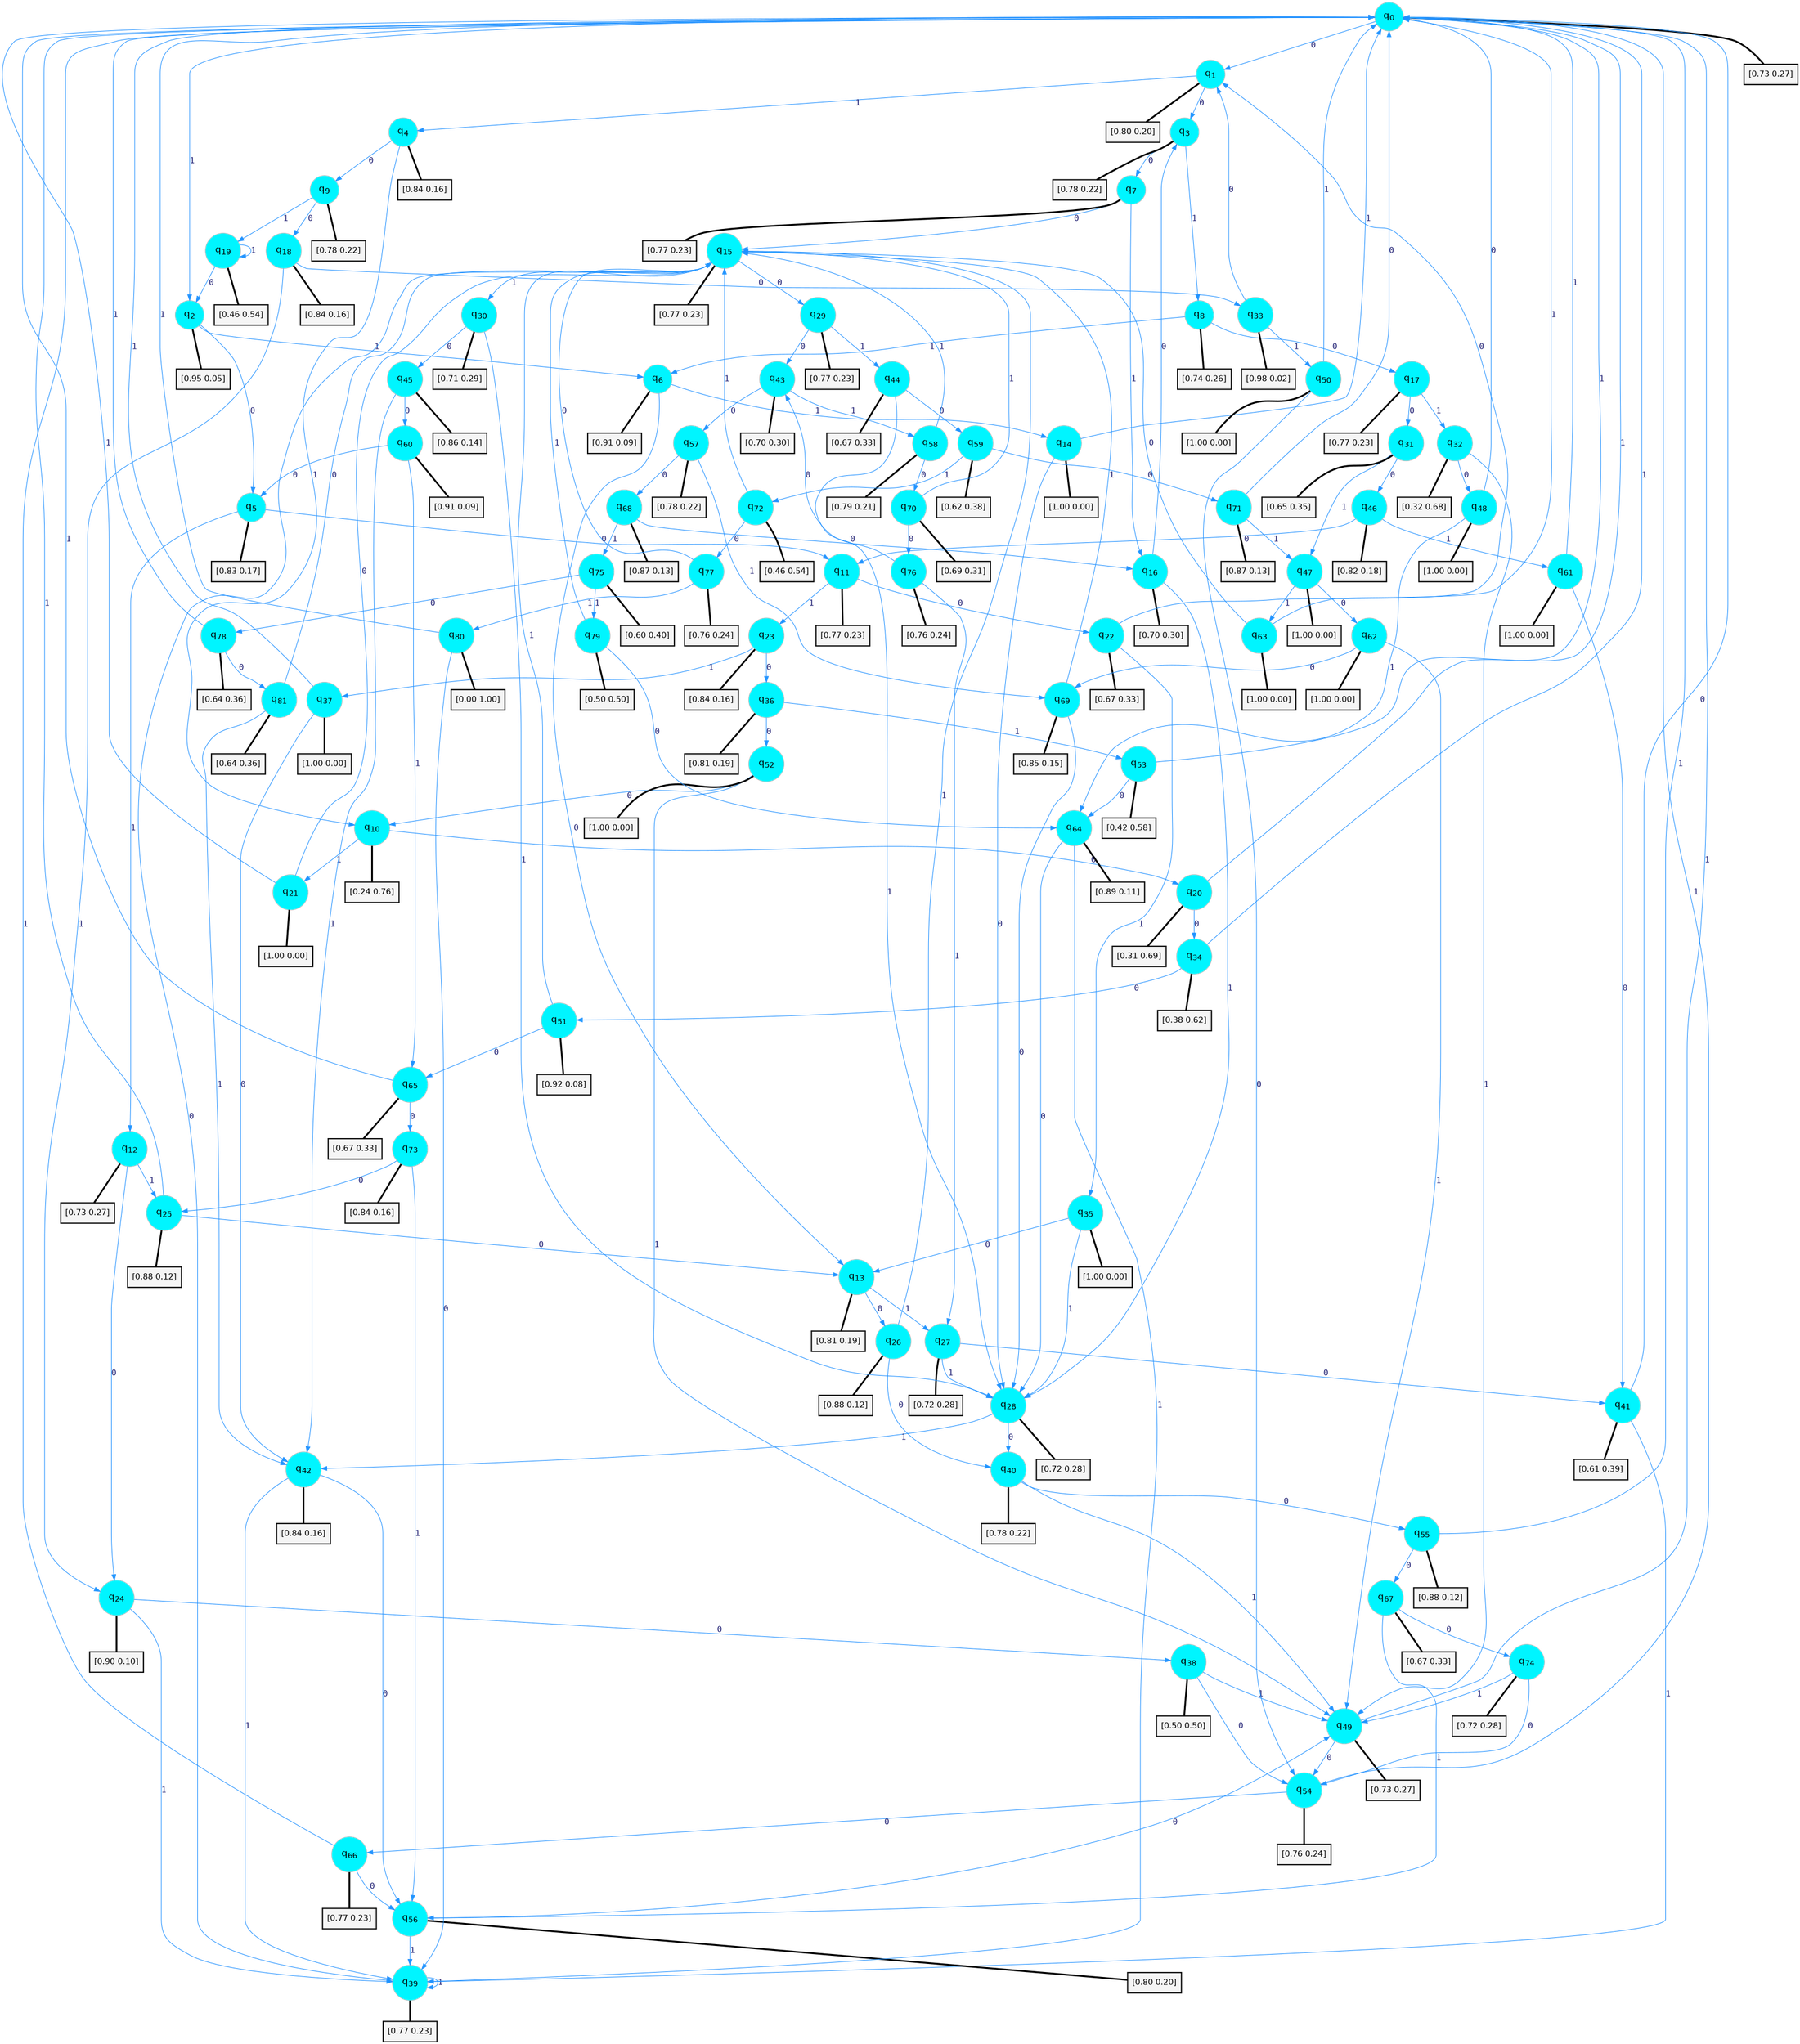 digraph G {
graph [
bgcolor=transparent, dpi=300, rankdir=TD, size="40,25"];
node [
color=gray, fillcolor=turquoise1, fontcolor=black, fontname=Helvetica, fontsize=16, fontweight=bold, shape=circle, style=filled];
edge [
arrowsize=1, color=dodgerblue1, fontcolor=midnightblue, fontname=courier, fontweight=bold, penwidth=1, style=solid, weight=20];
0[label=<q<SUB>0</SUB>>];
1[label=<q<SUB>1</SUB>>];
2[label=<q<SUB>2</SUB>>];
3[label=<q<SUB>3</SUB>>];
4[label=<q<SUB>4</SUB>>];
5[label=<q<SUB>5</SUB>>];
6[label=<q<SUB>6</SUB>>];
7[label=<q<SUB>7</SUB>>];
8[label=<q<SUB>8</SUB>>];
9[label=<q<SUB>9</SUB>>];
10[label=<q<SUB>10</SUB>>];
11[label=<q<SUB>11</SUB>>];
12[label=<q<SUB>12</SUB>>];
13[label=<q<SUB>13</SUB>>];
14[label=<q<SUB>14</SUB>>];
15[label=<q<SUB>15</SUB>>];
16[label=<q<SUB>16</SUB>>];
17[label=<q<SUB>17</SUB>>];
18[label=<q<SUB>18</SUB>>];
19[label=<q<SUB>19</SUB>>];
20[label=<q<SUB>20</SUB>>];
21[label=<q<SUB>21</SUB>>];
22[label=<q<SUB>22</SUB>>];
23[label=<q<SUB>23</SUB>>];
24[label=<q<SUB>24</SUB>>];
25[label=<q<SUB>25</SUB>>];
26[label=<q<SUB>26</SUB>>];
27[label=<q<SUB>27</SUB>>];
28[label=<q<SUB>28</SUB>>];
29[label=<q<SUB>29</SUB>>];
30[label=<q<SUB>30</SUB>>];
31[label=<q<SUB>31</SUB>>];
32[label=<q<SUB>32</SUB>>];
33[label=<q<SUB>33</SUB>>];
34[label=<q<SUB>34</SUB>>];
35[label=<q<SUB>35</SUB>>];
36[label=<q<SUB>36</SUB>>];
37[label=<q<SUB>37</SUB>>];
38[label=<q<SUB>38</SUB>>];
39[label=<q<SUB>39</SUB>>];
40[label=<q<SUB>40</SUB>>];
41[label=<q<SUB>41</SUB>>];
42[label=<q<SUB>42</SUB>>];
43[label=<q<SUB>43</SUB>>];
44[label=<q<SUB>44</SUB>>];
45[label=<q<SUB>45</SUB>>];
46[label=<q<SUB>46</SUB>>];
47[label=<q<SUB>47</SUB>>];
48[label=<q<SUB>48</SUB>>];
49[label=<q<SUB>49</SUB>>];
50[label=<q<SUB>50</SUB>>];
51[label=<q<SUB>51</SUB>>];
52[label=<q<SUB>52</SUB>>];
53[label=<q<SUB>53</SUB>>];
54[label=<q<SUB>54</SUB>>];
55[label=<q<SUB>55</SUB>>];
56[label=<q<SUB>56</SUB>>];
57[label=<q<SUB>57</SUB>>];
58[label=<q<SUB>58</SUB>>];
59[label=<q<SUB>59</SUB>>];
60[label=<q<SUB>60</SUB>>];
61[label=<q<SUB>61</SUB>>];
62[label=<q<SUB>62</SUB>>];
63[label=<q<SUB>63</SUB>>];
64[label=<q<SUB>64</SUB>>];
65[label=<q<SUB>65</SUB>>];
66[label=<q<SUB>66</SUB>>];
67[label=<q<SUB>67</SUB>>];
68[label=<q<SUB>68</SUB>>];
69[label=<q<SUB>69</SUB>>];
70[label=<q<SUB>70</SUB>>];
71[label=<q<SUB>71</SUB>>];
72[label=<q<SUB>72</SUB>>];
73[label=<q<SUB>73</SUB>>];
74[label=<q<SUB>74</SUB>>];
75[label=<q<SUB>75</SUB>>];
76[label=<q<SUB>76</SUB>>];
77[label=<q<SUB>77</SUB>>];
78[label=<q<SUB>78</SUB>>];
79[label=<q<SUB>79</SUB>>];
80[label=<q<SUB>80</SUB>>];
81[label=<q<SUB>81</SUB>>];
82[label="[0.73 0.27]", shape=box,fontcolor=black, fontname=Helvetica, fontsize=14, penwidth=2, fillcolor=whitesmoke,color=black];
83[label="[0.80 0.20]", shape=box,fontcolor=black, fontname=Helvetica, fontsize=14, penwidth=2, fillcolor=whitesmoke,color=black];
84[label="[0.95 0.05]", shape=box,fontcolor=black, fontname=Helvetica, fontsize=14, penwidth=2, fillcolor=whitesmoke,color=black];
85[label="[0.78 0.22]", shape=box,fontcolor=black, fontname=Helvetica, fontsize=14, penwidth=2, fillcolor=whitesmoke,color=black];
86[label="[0.84 0.16]", shape=box,fontcolor=black, fontname=Helvetica, fontsize=14, penwidth=2, fillcolor=whitesmoke,color=black];
87[label="[0.83 0.17]", shape=box,fontcolor=black, fontname=Helvetica, fontsize=14, penwidth=2, fillcolor=whitesmoke,color=black];
88[label="[0.91 0.09]", shape=box,fontcolor=black, fontname=Helvetica, fontsize=14, penwidth=2, fillcolor=whitesmoke,color=black];
89[label="[0.77 0.23]", shape=box,fontcolor=black, fontname=Helvetica, fontsize=14, penwidth=2, fillcolor=whitesmoke,color=black];
90[label="[0.74 0.26]", shape=box,fontcolor=black, fontname=Helvetica, fontsize=14, penwidth=2, fillcolor=whitesmoke,color=black];
91[label="[0.78 0.22]", shape=box,fontcolor=black, fontname=Helvetica, fontsize=14, penwidth=2, fillcolor=whitesmoke,color=black];
92[label="[0.24 0.76]", shape=box,fontcolor=black, fontname=Helvetica, fontsize=14, penwidth=2, fillcolor=whitesmoke,color=black];
93[label="[0.77 0.23]", shape=box,fontcolor=black, fontname=Helvetica, fontsize=14, penwidth=2, fillcolor=whitesmoke,color=black];
94[label="[0.73 0.27]", shape=box,fontcolor=black, fontname=Helvetica, fontsize=14, penwidth=2, fillcolor=whitesmoke,color=black];
95[label="[0.81 0.19]", shape=box,fontcolor=black, fontname=Helvetica, fontsize=14, penwidth=2, fillcolor=whitesmoke,color=black];
96[label="[1.00 0.00]", shape=box,fontcolor=black, fontname=Helvetica, fontsize=14, penwidth=2, fillcolor=whitesmoke,color=black];
97[label="[0.77 0.23]", shape=box,fontcolor=black, fontname=Helvetica, fontsize=14, penwidth=2, fillcolor=whitesmoke,color=black];
98[label="[0.70 0.30]", shape=box,fontcolor=black, fontname=Helvetica, fontsize=14, penwidth=2, fillcolor=whitesmoke,color=black];
99[label="[0.77 0.23]", shape=box,fontcolor=black, fontname=Helvetica, fontsize=14, penwidth=2, fillcolor=whitesmoke,color=black];
100[label="[0.84 0.16]", shape=box,fontcolor=black, fontname=Helvetica, fontsize=14, penwidth=2, fillcolor=whitesmoke,color=black];
101[label="[0.46 0.54]", shape=box,fontcolor=black, fontname=Helvetica, fontsize=14, penwidth=2, fillcolor=whitesmoke,color=black];
102[label="[0.31 0.69]", shape=box,fontcolor=black, fontname=Helvetica, fontsize=14, penwidth=2, fillcolor=whitesmoke,color=black];
103[label="[1.00 0.00]", shape=box,fontcolor=black, fontname=Helvetica, fontsize=14, penwidth=2, fillcolor=whitesmoke,color=black];
104[label="[0.67 0.33]", shape=box,fontcolor=black, fontname=Helvetica, fontsize=14, penwidth=2, fillcolor=whitesmoke,color=black];
105[label="[0.84 0.16]", shape=box,fontcolor=black, fontname=Helvetica, fontsize=14, penwidth=2, fillcolor=whitesmoke,color=black];
106[label="[0.90 0.10]", shape=box,fontcolor=black, fontname=Helvetica, fontsize=14, penwidth=2, fillcolor=whitesmoke,color=black];
107[label="[0.88 0.12]", shape=box,fontcolor=black, fontname=Helvetica, fontsize=14, penwidth=2, fillcolor=whitesmoke,color=black];
108[label="[0.88 0.12]", shape=box,fontcolor=black, fontname=Helvetica, fontsize=14, penwidth=2, fillcolor=whitesmoke,color=black];
109[label="[0.72 0.28]", shape=box,fontcolor=black, fontname=Helvetica, fontsize=14, penwidth=2, fillcolor=whitesmoke,color=black];
110[label="[0.72 0.28]", shape=box,fontcolor=black, fontname=Helvetica, fontsize=14, penwidth=2, fillcolor=whitesmoke,color=black];
111[label="[0.77 0.23]", shape=box,fontcolor=black, fontname=Helvetica, fontsize=14, penwidth=2, fillcolor=whitesmoke,color=black];
112[label="[0.71 0.29]", shape=box,fontcolor=black, fontname=Helvetica, fontsize=14, penwidth=2, fillcolor=whitesmoke,color=black];
113[label="[0.65 0.35]", shape=box,fontcolor=black, fontname=Helvetica, fontsize=14, penwidth=2, fillcolor=whitesmoke,color=black];
114[label="[0.32 0.68]", shape=box,fontcolor=black, fontname=Helvetica, fontsize=14, penwidth=2, fillcolor=whitesmoke,color=black];
115[label="[0.98 0.02]", shape=box,fontcolor=black, fontname=Helvetica, fontsize=14, penwidth=2, fillcolor=whitesmoke,color=black];
116[label="[0.38 0.62]", shape=box,fontcolor=black, fontname=Helvetica, fontsize=14, penwidth=2, fillcolor=whitesmoke,color=black];
117[label="[1.00 0.00]", shape=box,fontcolor=black, fontname=Helvetica, fontsize=14, penwidth=2, fillcolor=whitesmoke,color=black];
118[label="[0.81 0.19]", shape=box,fontcolor=black, fontname=Helvetica, fontsize=14, penwidth=2, fillcolor=whitesmoke,color=black];
119[label="[1.00 0.00]", shape=box,fontcolor=black, fontname=Helvetica, fontsize=14, penwidth=2, fillcolor=whitesmoke,color=black];
120[label="[0.50 0.50]", shape=box,fontcolor=black, fontname=Helvetica, fontsize=14, penwidth=2, fillcolor=whitesmoke,color=black];
121[label="[0.77 0.23]", shape=box,fontcolor=black, fontname=Helvetica, fontsize=14, penwidth=2, fillcolor=whitesmoke,color=black];
122[label="[0.78 0.22]", shape=box,fontcolor=black, fontname=Helvetica, fontsize=14, penwidth=2, fillcolor=whitesmoke,color=black];
123[label="[0.61 0.39]", shape=box,fontcolor=black, fontname=Helvetica, fontsize=14, penwidth=2, fillcolor=whitesmoke,color=black];
124[label="[0.84 0.16]", shape=box,fontcolor=black, fontname=Helvetica, fontsize=14, penwidth=2, fillcolor=whitesmoke,color=black];
125[label="[0.70 0.30]", shape=box,fontcolor=black, fontname=Helvetica, fontsize=14, penwidth=2, fillcolor=whitesmoke,color=black];
126[label="[0.67 0.33]", shape=box,fontcolor=black, fontname=Helvetica, fontsize=14, penwidth=2, fillcolor=whitesmoke,color=black];
127[label="[0.86 0.14]", shape=box,fontcolor=black, fontname=Helvetica, fontsize=14, penwidth=2, fillcolor=whitesmoke,color=black];
128[label="[0.82 0.18]", shape=box,fontcolor=black, fontname=Helvetica, fontsize=14, penwidth=2, fillcolor=whitesmoke,color=black];
129[label="[1.00 0.00]", shape=box,fontcolor=black, fontname=Helvetica, fontsize=14, penwidth=2, fillcolor=whitesmoke,color=black];
130[label="[1.00 0.00]", shape=box,fontcolor=black, fontname=Helvetica, fontsize=14, penwidth=2, fillcolor=whitesmoke,color=black];
131[label="[0.73 0.27]", shape=box,fontcolor=black, fontname=Helvetica, fontsize=14, penwidth=2, fillcolor=whitesmoke,color=black];
132[label="[1.00 0.00]", shape=box,fontcolor=black, fontname=Helvetica, fontsize=14, penwidth=2, fillcolor=whitesmoke,color=black];
133[label="[0.92 0.08]", shape=box,fontcolor=black, fontname=Helvetica, fontsize=14, penwidth=2, fillcolor=whitesmoke,color=black];
134[label="[1.00 0.00]", shape=box,fontcolor=black, fontname=Helvetica, fontsize=14, penwidth=2, fillcolor=whitesmoke,color=black];
135[label="[0.42 0.58]", shape=box,fontcolor=black, fontname=Helvetica, fontsize=14, penwidth=2, fillcolor=whitesmoke,color=black];
136[label="[0.76 0.24]", shape=box,fontcolor=black, fontname=Helvetica, fontsize=14, penwidth=2, fillcolor=whitesmoke,color=black];
137[label="[0.88 0.12]", shape=box,fontcolor=black, fontname=Helvetica, fontsize=14, penwidth=2, fillcolor=whitesmoke,color=black];
138[label="[0.80 0.20]", shape=box,fontcolor=black, fontname=Helvetica, fontsize=14, penwidth=2, fillcolor=whitesmoke,color=black];
139[label="[0.78 0.22]", shape=box,fontcolor=black, fontname=Helvetica, fontsize=14, penwidth=2, fillcolor=whitesmoke,color=black];
140[label="[0.79 0.21]", shape=box,fontcolor=black, fontname=Helvetica, fontsize=14, penwidth=2, fillcolor=whitesmoke,color=black];
141[label="[0.62 0.38]", shape=box,fontcolor=black, fontname=Helvetica, fontsize=14, penwidth=2, fillcolor=whitesmoke,color=black];
142[label="[0.91 0.09]", shape=box,fontcolor=black, fontname=Helvetica, fontsize=14, penwidth=2, fillcolor=whitesmoke,color=black];
143[label="[1.00 0.00]", shape=box,fontcolor=black, fontname=Helvetica, fontsize=14, penwidth=2, fillcolor=whitesmoke,color=black];
144[label="[1.00 0.00]", shape=box,fontcolor=black, fontname=Helvetica, fontsize=14, penwidth=2, fillcolor=whitesmoke,color=black];
145[label="[1.00 0.00]", shape=box,fontcolor=black, fontname=Helvetica, fontsize=14, penwidth=2, fillcolor=whitesmoke,color=black];
146[label="[0.89 0.11]", shape=box,fontcolor=black, fontname=Helvetica, fontsize=14, penwidth=2, fillcolor=whitesmoke,color=black];
147[label="[0.67 0.33]", shape=box,fontcolor=black, fontname=Helvetica, fontsize=14, penwidth=2, fillcolor=whitesmoke,color=black];
148[label="[0.77 0.23]", shape=box,fontcolor=black, fontname=Helvetica, fontsize=14, penwidth=2, fillcolor=whitesmoke,color=black];
149[label="[0.67 0.33]", shape=box,fontcolor=black, fontname=Helvetica, fontsize=14, penwidth=2, fillcolor=whitesmoke,color=black];
150[label="[0.87 0.13]", shape=box,fontcolor=black, fontname=Helvetica, fontsize=14, penwidth=2, fillcolor=whitesmoke,color=black];
151[label="[0.85 0.15]", shape=box,fontcolor=black, fontname=Helvetica, fontsize=14, penwidth=2, fillcolor=whitesmoke,color=black];
152[label="[0.69 0.31]", shape=box,fontcolor=black, fontname=Helvetica, fontsize=14, penwidth=2, fillcolor=whitesmoke,color=black];
153[label="[0.87 0.13]", shape=box,fontcolor=black, fontname=Helvetica, fontsize=14, penwidth=2, fillcolor=whitesmoke,color=black];
154[label="[0.46 0.54]", shape=box,fontcolor=black, fontname=Helvetica, fontsize=14, penwidth=2, fillcolor=whitesmoke,color=black];
155[label="[0.84 0.16]", shape=box,fontcolor=black, fontname=Helvetica, fontsize=14, penwidth=2, fillcolor=whitesmoke,color=black];
156[label="[0.72 0.28]", shape=box,fontcolor=black, fontname=Helvetica, fontsize=14, penwidth=2, fillcolor=whitesmoke,color=black];
157[label="[0.60 0.40]", shape=box,fontcolor=black, fontname=Helvetica, fontsize=14, penwidth=2, fillcolor=whitesmoke,color=black];
158[label="[0.76 0.24]", shape=box,fontcolor=black, fontname=Helvetica, fontsize=14, penwidth=2, fillcolor=whitesmoke,color=black];
159[label="[0.76 0.24]", shape=box,fontcolor=black, fontname=Helvetica, fontsize=14, penwidth=2, fillcolor=whitesmoke,color=black];
160[label="[0.64 0.36]", shape=box,fontcolor=black, fontname=Helvetica, fontsize=14, penwidth=2, fillcolor=whitesmoke,color=black];
161[label="[0.50 0.50]", shape=box,fontcolor=black, fontname=Helvetica, fontsize=14, penwidth=2, fillcolor=whitesmoke,color=black];
162[label="[0.00 1.00]", shape=box,fontcolor=black, fontname=Helvetica, fontsize=14, penwidth=2, fillcolor=whitesmoke,color=black];
163[label="[0.64 0.36]", shape=box,fontcolor=black, fontname=Helvetica, fontsize=14, penwidth=2, fillcolor=whitesmoke,color=black];
0->1 [label=0];
0->2 [label=1];
0->82 [arrowhead=none, penwidth=3,color=black];
1->3 [label=0];
1->4 [label=1];
1->83 [arrowhead=none, penwidth=3,color=black];
2->5 [label=0];
2->6 [label=1];
2->84 [arrowhead=none, penwidth=3,color=black];
3->7 [label=0];
3->8 [label=1];
3->85 [arrowhead=none, penwidth=3,color=black];
4->9 [label=0];
4->10 [label=1];
4->86 [arrowhead=none, penwidth=3,color=black];
5->11 [label=0];
5->12 [label=1];
5->87 [arrowhead=none, penwidth=3,color=black];
6->13 [label=0];
6->14 [label=1];
6->88 [arrowhead=none, penwidth=3,color=black];
7->15 [label=0];
7->16 [label=1];
7->89 [arrowhead=none, penwidth=3,color=black];
8->17 [label=0];
8->6 [label=1];
8->90 [arrowhead=none, penwidth=3,color=black];
9->18 [label=0];
9->19 [label=1];
9->91 [arrowhead=none, penwidth=3,color=black];
10->20 [label=0];
10->21 [label=1];
10->92 [arrowhead=none, penwidth=3,color=black];
11->22 [label=0];
11->23 [label=1];
11->93 [arrowhead=none, penwidth=3,color=black];
12->24 [label=0];
12->25 [label=1];
12->94 [arrowhead=none, penwidth=3,color=black];
13->26 [label=0];
13->27 [label=1];
13->95 [arrowhead=none, penwidth=3,color=black];
14->28 [label=0];
14->0 [label=1];
14->96 [arrowhead=none, penwidth=3,color=black];
15->29 [label=0];
15->30 [label=1];
15->97 [arrowhead=none, penwidth=3,color=black];
16->3 [label=0];
16->28 [label=1];
16->98 [arrowhead=none, penwidth=3,color=black];
17->31 [label=0];
17->32 [label=1];
17->99 [arrowhead=none, penwidth=3,color=black];
18->33 [label=0];
18->24 [label=1];
18->100 [arrowhead=none, penwidth=3,color=black];
19->2 [label=0];
19->19 [label=1];
19->101 [arrowhead=none, penwidth=3,color=black];
20->34 [label=0];
20->0 [label=1];
20->102 [arrowhead=none, penwidth=3,color=black];
21->15 [label=0];
21->0 [label=1];
21->103 [arrowhead=none, penwidth=3,color=black];
22->1 [label=0];
22->35 [label=1];
22->104 [arrowhead=none, penwidth=3,color=black];
23->36 [label=0];
23->37 [label=1];
23->105 [arrowhead=none, penwidth=3,color=black];
24->38 [label=0];
24->39 [label=1];
24->106 [arrowhead=none, penwidth=3,color=black];
25->13 [label=0];
25->0 [label=1];
25->107 [arrowhead=none, penwidth=3,color=black];
26->40 [label=0];
26->15 [label=1];
26->108 [arrowhead=none, penwidth=3,color=black];
27->41 [label=0];
27->28 [label=1];
27->109 [arrowhead=none, penwidth=3,color=black];
28->40 [label=0];
28->42 [label=1];
28->110 [arrowhead=none, penwidth=3,color=black];
29->43 [label=0];
29->44 [label=1];
29->111 [arrowhead=none, penwidth=3,color=black];
30->45 [label=0];
30->28 [label=1];
30->112 [arrowhead=none, penwidth=3,color=black];
31->46 [label=0];
31->47 [label=1];
31->113 [arrowhead=none, penwidth=3,color=black];
32->48 [label=0];
32->49 [label=1];
32->114 [arrowhead=none, penwidth=3,color=black];
33->1 [label=0];
33->50 [label=1];
33->115 [arrowhead=none, penwidth=3,color=black];
34->51 [label=0];
34->0 [label=1];
34->116 [arrowhead=none, penwidth=3,color=black];
35->13 [label=0];
35->28 [label=1];
35->117 [arrowhead=none, penwidth=3,color=black];
36->52 [label=0];
36->53 [label=1];
36->118 [arrowhead=none, penwidth=3,color=black];
37->42 [label=0];
37->0 [label=1];
37->119 [arrowhead=none, penwidth=3,color=black];
38->54 [label=0];
38->49 [label=1];
38->120 [arrowhead=none, penwidth=3,color=black];
39->15 [label=0];
39->39 [label=1];
39->121 [arrowhead=none, penwidth=3,color=black];
40->55 [label=0];
40->49 [label=1];
40->122 [arrowhead=none, penwidth=3,color=black];
41->0 [label=0];
41->39 [label=1];
41->123 [arrowhead=none, penwidth=3,color=black];
42->56 [label=0];
42->39 [label=1];
42->124 [arrowhead=none, penwidth=3,color=black];
43->57 [label=0];
43->58 [label=1];
43->125 [arrowhead=none, penwidth=3,color=black];
44->59 [label=0];
44->28 [label=1];
44->126 [arrowhead=none, penwidth=3,color=black];
45->60 [label=0];
45->42 [label=1];
45->127 [arrowhead=none, penwidth=3,color=black];
46->11 [label=0];
46->61 [label=1];
46->128 [arrowhead=none, penwidth=3,color=black];
47->62 [label=0];
47->63 [label=1];
47->129 [arrowhead=none, penwidth=3,color=black];
48->0 [label=0];
48->64 [label=1];
48->130 [arrowhead=none, penwidth=3,color=black];
49->54 [label=0];
49->0 [label=1];
49->131 [arrowhead=none, penwidth=3,color=black];
50->54 [label=0];
50->0 [label=1];
50->132 [arrowhead=none, penwidth=3,color=black];
51->65 [label=0];
51->15 [label=1];
51->133 [arrowhead=none, penwidth=3,color=black];
52->10 [label=0];
52->49 [label=1];
52->134 [arrowhead=none, penwidth=3,color=black];
53->64 [label=0];
53->0 [label=1];
53->135 [arrowhead=none, penwidth=3,color=black];
54->66 [label=0];
54->0 [label=1];
54->136 [arrowhead=none, penwidth=3,color=black];
55->67 [label=0];
55->0 [label=1];
55->137 [arrowhead=none, penwidth=3,color=black];
56->49 [label=0];
56->39 [label=1];
56->138 [arrowhead=none, penwidth=3,color=black];
57->68 [label=0];
57->69 [label=1];
57->139 [arrowhead=none, penwidth=3,color=black];
58->70 [label=0];
58->15 [label=1];
58->140 [arrowhead=none, penwidth=3,color=black];
59->71 [label=0];
59->72 [label=1];
59->141 [arrowhead=none, penwidth=3,color=black];
60->5 [label=0];
60->65 [label=1];
60->142 [arrowhead=none, penwidth=3,color=black];
61->41 [label=0];
61->0 [label=1];
61->143 [arrowhead=none, penwidth=3,color=black];
62->69 [label=0];
62->49 [label=1];
62->144 [arrowhead=none, penwidth=3,color=black];
63->15 [label=0];
63->0 [label=1];
63->145 [arrowhead=none, penwidth=3,color=black];
64->28 [label=0];
64->39 [label=1];
64->146 [arrowhead=none, penwidth=3,color=black];
65->73 [label=0];
65->0 [label=1];
65->147 [arrowhead=none, penwidth=3,color=black];
66->56 [label=0];
66->0 [label=1];
66->148 [arrowhead=none, penwidth=3,color=black];
67->74 [label=0];
67->56 [label=1];
67->149 [arrowhead=none, penwidth=3,color=black];
68->16 [label=0];
68->75 [label=1];
68->150 [arrowhead=none, penwidth=3,color=black];
69->28 [label=0];
69->15 [label=1];
69->151 [arrowhead=none, penwidth=3,color=black];
70->76 [label=0];
70->15 [label=1];
70->152 [arrowhead=none, penwidth=3,color=black];
71->0 [label=0];
71->47 [label=1];
71->153 [arrowhead=none, penwidth=3,color=black];
72->77 [label=0];
72->15 [label=1];
72->154 [arrowhead=none, penwidth=3,color=black];
73->25 [label=0];
73->56 [label=1];
73->155 [arrowhead=none, penwidth=3,color=black];
74->54 [label=0];
74->49 [label=1];
74->156 [arrowhead=none, penwidth=3,color=black];
75->78 [label=0];
75->79 [label=1];
75->157 [arrowhead=none, penwidth=3,color=black];
76->43 [label=0];
76->27 [label=1];
76->158 [arrowhead=none, penwidth=3,color=black];
77->15 [label=0];
77->80 [label=1];
77->159 [arrowhead=none, penwidth=3,color=black];
78->81 [label=0];
78->0 [label=1];
78->160 [arrowhead=none, penwidth=3,color=black];
79->64 [label=0];
79->15 [label=1];
79->161 [arrowhead=none, penwidth=3,color=black];
80->39 [label=0];
80->0 [label=1];
80->162 [arrowhead=none, penwidth=3,color=black];
81->15 [label=0];
81->42 [label=1];
81->163 [arrowhead=none, penwidth=3,color=black];
}

